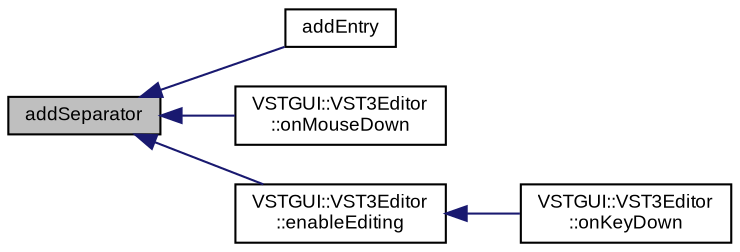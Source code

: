 digraph "addSeparator"
{
  bgcolor="transparent";
  edge [fontname="Arial",fontsize="9",labelfontname="Arial",labelfontsize="9"];
  node [fontname="Arial",fontsize="9",shape=record];
  rankdir="LR";
  Node1 [label="addSeparator",height=0.2,width=0.4,color="black", fillcolor="grey75", style="filled" fontcolor="black"];
  Node1 -> Node2 [dir="back",color="midnightblue",fontsize="9",style="solid",fontname="Arial"];
  Node2 [label="addEntry",height=0.2,width=0.4,color="black",URL="$class_v_s_t_g_u_i_1_1_c_option_menu.html#ac031c90d965c68fd215fe5887c4e5d96",tooltip="add a new entry "];
  Node1 -> Node3 [dir="back",color="midnightblue",fontsize="9",style="solid",fontname="Arial"];
  Node3 [label="VSTGUI::VST3Editor\l::onMouseDown",height=0.2,width=0.4,color="black",URL="$class_v_s_t_g_u_i_1_1_v_s_t3_editor.html#a4305e69d2e6fc870a37b123050120e13",tooltip="a mouse down event happend on the frame at position where. If the observer handles this..."];
  Node1 -> Node4 [dir="back",color="midnightblue",fontsize="9",style="solid",fontname="Arial"];
  Node4 [label="VSTGUI::VST3Editor\l::enableEditing",height=0.2,width=0.4,color="black",URL="$class_v_s_t_g_u_i_1_1_v_s_t3_editor.html#a735597df0f43568cb501ebe71efa5d6d"];
  Node4 -> Node5 [dir="back",color="midnightblue",fontsize="9",style="solid",fontname="Arial"];
  Node5 [label="VSTGUI::VST3Editor\l::onKeyDown",height=0.2,width=0.4,color="black",URL="$class_v_s_t_g_u_i_1_1_v_s_t3_editor.html#a8d50a70febc6d3b3a8c55f7783ed4962",tooltip="should return 1 if no further key down processing should apply, otherwise -1 "];
}
